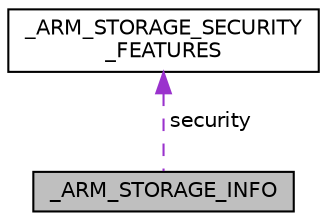 digraph "_ARM_STORAGE_INFO"
{
 // LATEX_PDF_SIZE
  edge [fontname="Helvetica",fontsize="10",labelfontname="Helvetica",labelfontsize="10"];
  node [fontname="Helvetica",fontsize="10",shape=record];
  Node1 [label="_ARM_STORAGE_INFO",height=0.2,width=0.4,color="black", fillcolor="grey75", style="filled", fontcolor="black",tooltip="Storage information. This contains device-metadata. It is the return value from calling GetInfo() on ..."];
  Node2 -> Node1 [dir="back",color="darkorchid3",fontsize="10",style="dashed",label=" security" ,fontname="Helvetica"];
  Node2 [label="_ARM_STORAGE_SECURITY\l_FEATURES",height=0.2,width=0.4,color="black", fillcolor="white", style="filled",URL="$struct___a_r_m___s_t_o_r_a_g_e___s_e_c_u_r_i_t_y___f_e_a_t_u_r_e_s.html",tooltip=" "];
}
